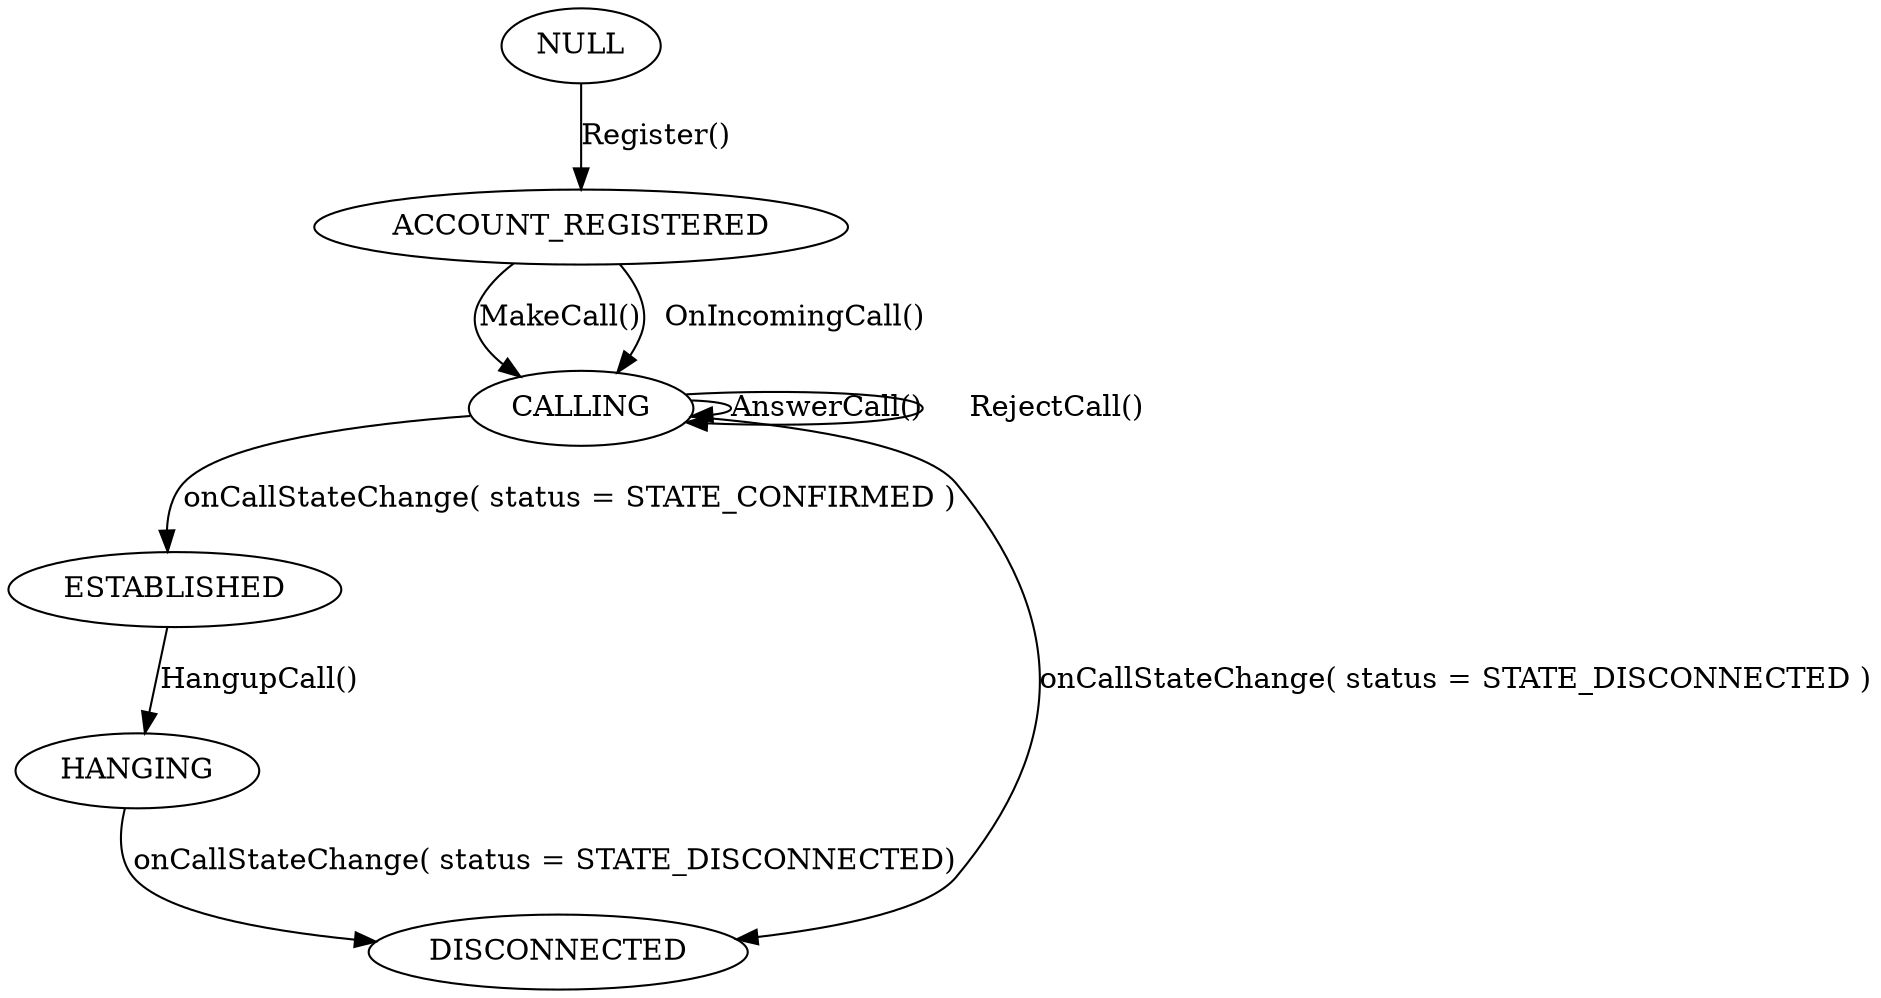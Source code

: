digraph fsm {                                                               
       "NULL" -> "ACCOUNT_REGISTERED" [label= "Register()"]
       "ACCOUNT_REGISTERED" -> "CALLING" [label= "MakeCall()"]
       "ACCOUNT_REGISTERED" -> "CALLING" [label= "  OnIncomingCall()"]
       "ESTABLISHED" -> "HANGING" [label="HangupCall()"]
       "HANGING" -> "DISCONNECTED" [label="onCallStateChange( status = STATE_DISCONNECTED)"]
       "CALLING" -> "CALLING" [label="AnswerCall()"]
       "CALLING" -> "ESTABLISHED" [label="onCallStateChange( status = STATE_CONFIRMED )"]
       "CALLING" -> "CALLING" [label="     RejectCall()"]
       "CALLING" -> "DISCONNECTED" [label="onCallStateChange( status = STATE_DISCONNECTED )"]
}
